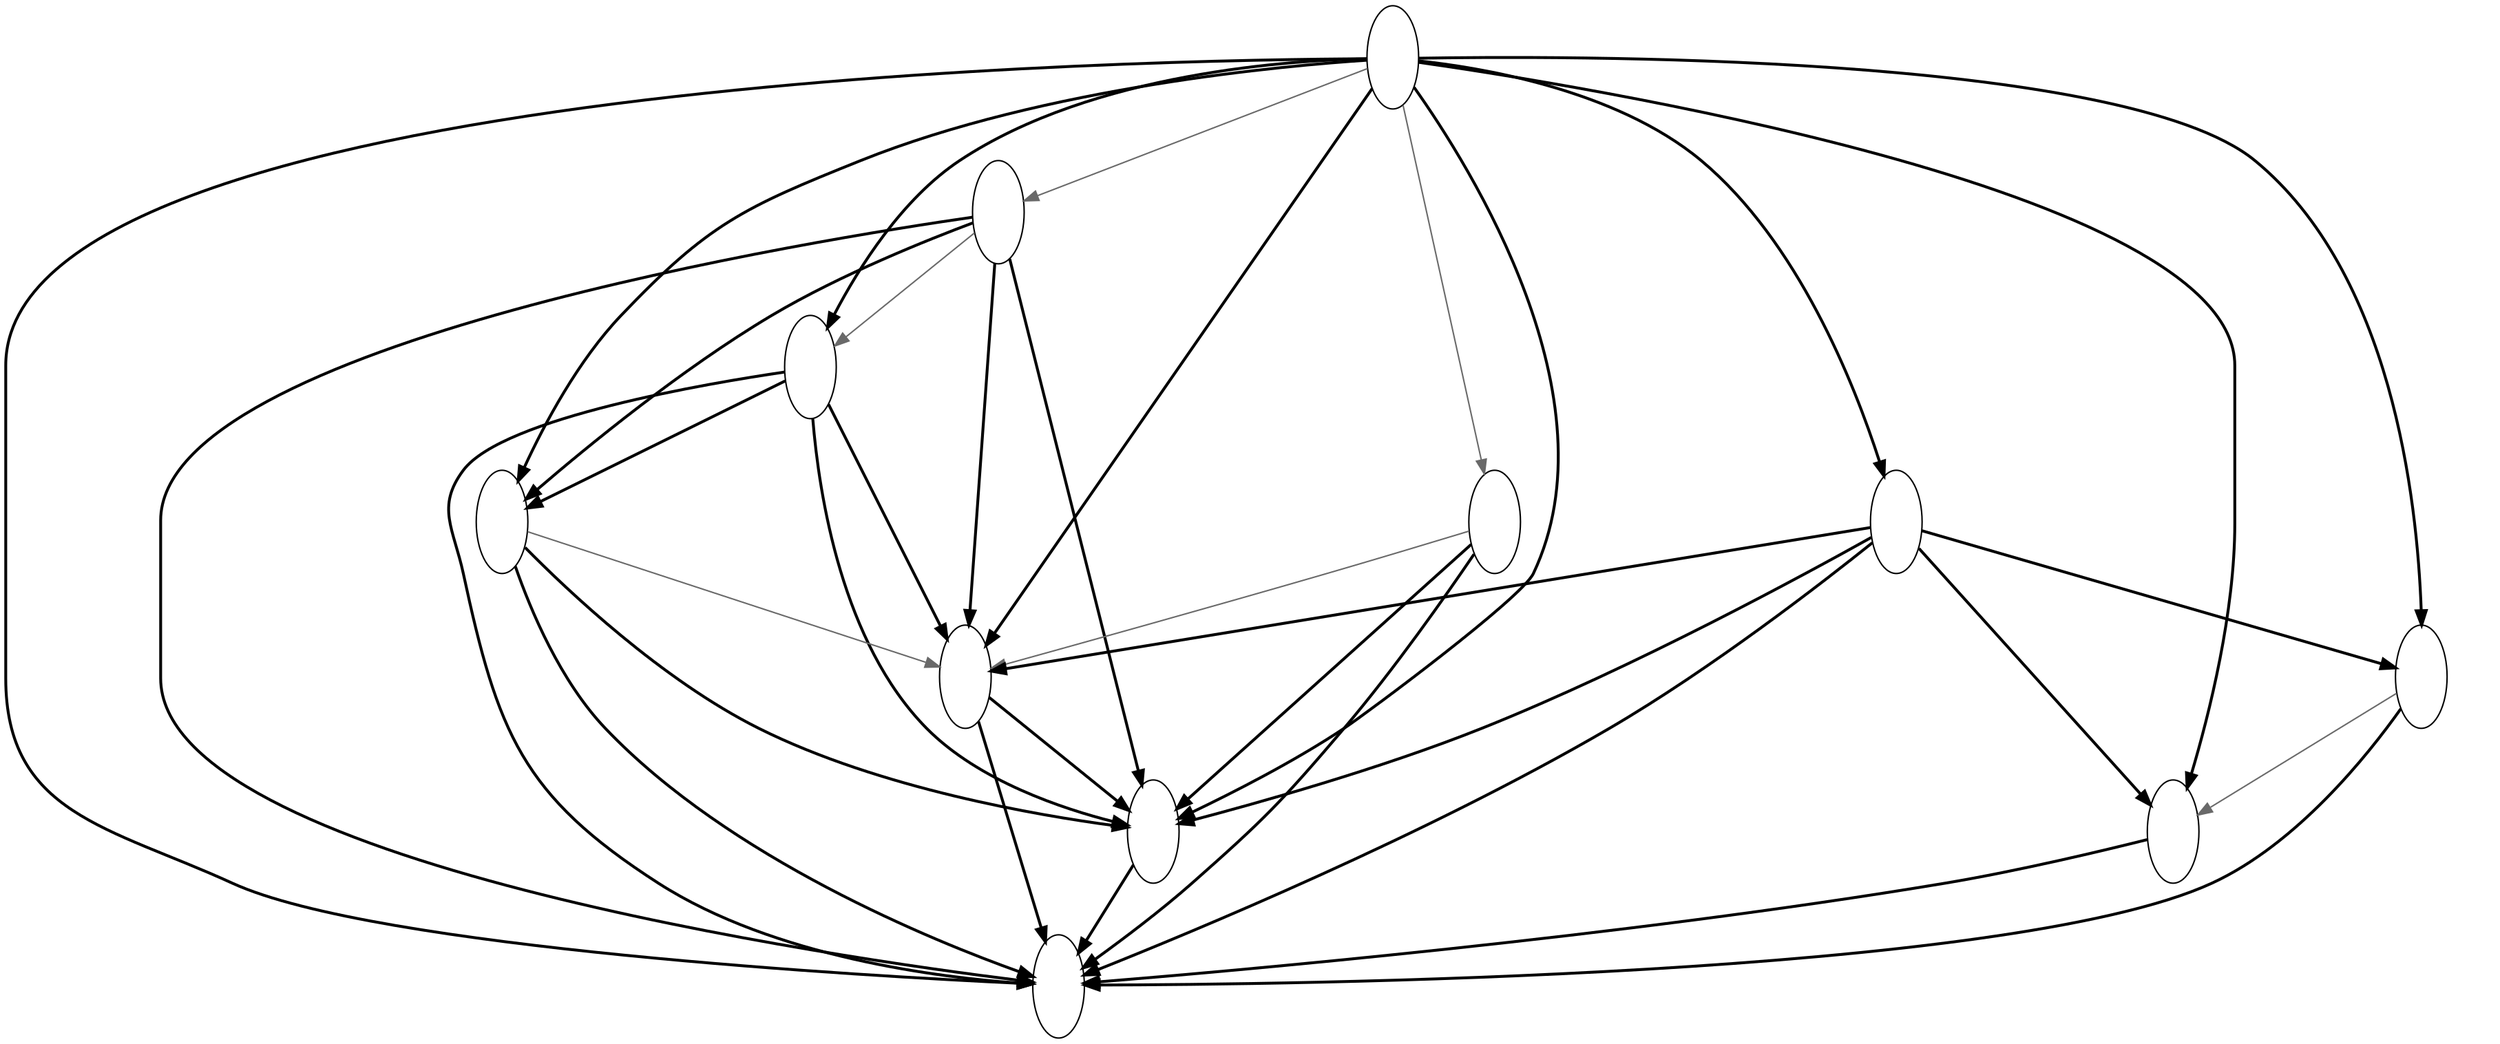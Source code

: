 digraph diagram { 

          ratio=0.5;

	  node [shape=ellipse,width=0.5,height=1];
0 [image="/home/ioa/quicklisp/local-projects/jeffrey/diagrams/fancy-labels/0.png", label=" "];
1 [image="/home/ioa/quicklisp/local-projects/jeffrey/diagrams/fancy-labels/1.png", label=" "];
1 -> 0 [style=bold];
1 -> 2 [color=dimgray];
1 -> 3 [style=bold];
1 -> 4 [style=bold];
1 -> 5 [style=bold];
1 -> 6 [style=bold];
1 -> 7 [color=dimgray];
1 -> 8 [style=bold];
1 -> 9 [style=bold];
1 -> 10 [style=bold];
2 [image="/home/ioa/quicklisp/local-projects/jeffrey/diagrams/fancy-labels/2.png", label=" "];
2 -> 0 [style=bold];
2 -> 3 [color=dimgray];
2 -> 4 [style=bold];
2 -> 9 [style=bold];
2 -> 10 [style=bold];
3 [image="/home/ioa/quicklisp/local-projects/jeffrey/diagrams/fancy-labels/3.png", label=" "];
3 -> 0 [style=bold];
3 -> 4 [style=bold];
3 -> 9 [style=bold];
3 -> 10 [style=bold];
4 [image="/home/ioa/quicklisp/local-projects/jeffrey/diagrams/fancy-labels/4.png", label=" "];
4 -> 0 [style=bold];
4 -> 9 [color=dimgray];
4 -> 10 [style=bold];
5 [image="/home/ioa/quicklisp/local-projects/jeffrey/diagrams/fancy-labels/5.png", label=" "];
5 -> 0 [style=bold];
6 [image="/home/ioa/quicklisp/local-projects/jeffrey/diagrams/fancy-labels/6.png", label=" "];
6 -> 0 [style=bold];
6 -> 5 [color=dimgray];
7 [image="/home/ioa/quicklisp/local-projects/jeffrey/diagrams/fancy-labels/7.png", label=" "];
7 -> 0 [style=bold];
7 -> 9 [color=dimgray];
7 -> 10 [style=bold];
8 [image="/home/ioa/quicklisp/local-projects/jeffrey/diagrams/fancy-labels/8.png", label=" "];
8 -> 0 [style=bold];
8 -> 5 [style=bold];
8 -> 6 [style=bold];
8 -> 9 [style=bold];
8 -> 10 [style=bold];
9 [image="/home/ioa/quicklisp/local-projects/jeffrey/diagrams/fancy-labels/9.png", label=" "];
9 -> 0 [style=bold];
9 -> 10 [style=bold];
10 [image="/home/ioa/quicklisp/local-projects/jeffrey/diagrams/fancy-labels/10.png", label=" "];
10 -> 0 [style=bold];

}